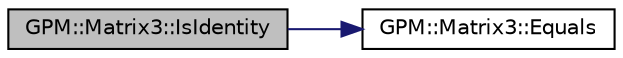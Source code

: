 digraph "GPM::Matrix3::IsIdentity"
{
 // INTERACTIVE_SVG=YES
 // LATEX_PDF_SIZE
  edge [fontname="Helvetica",fontsize="10",labelfontname="Helvetica",labelfontsize="10"];
  node [fontname="Helvetica",fontsize="10",shape=record];
  rankdir="LR";
  Node96 [label="GPM::Matrix3::IsIdentity",height=0.2,width=0.4,color="black", fillcolor="grey75", style="filled", fontcolor="black",tooltip="Return true if the two matrices are identical."];
  Node96 -> Node97 [color="midnightblue",fontsize="10",style="solid",fontname="Helvetica"];
  Node97 [label="GPM::Matrix3::Equals",height=0.2,width=0.4,color="black", fillcolor="white", style="filled",URL="$struct_g_p_m_1_1_matrix3.html#aac0b37b6a7ccb82a7639d9ca51c29ca6",tooltip="Return true if the two matrices are identical."];
}
